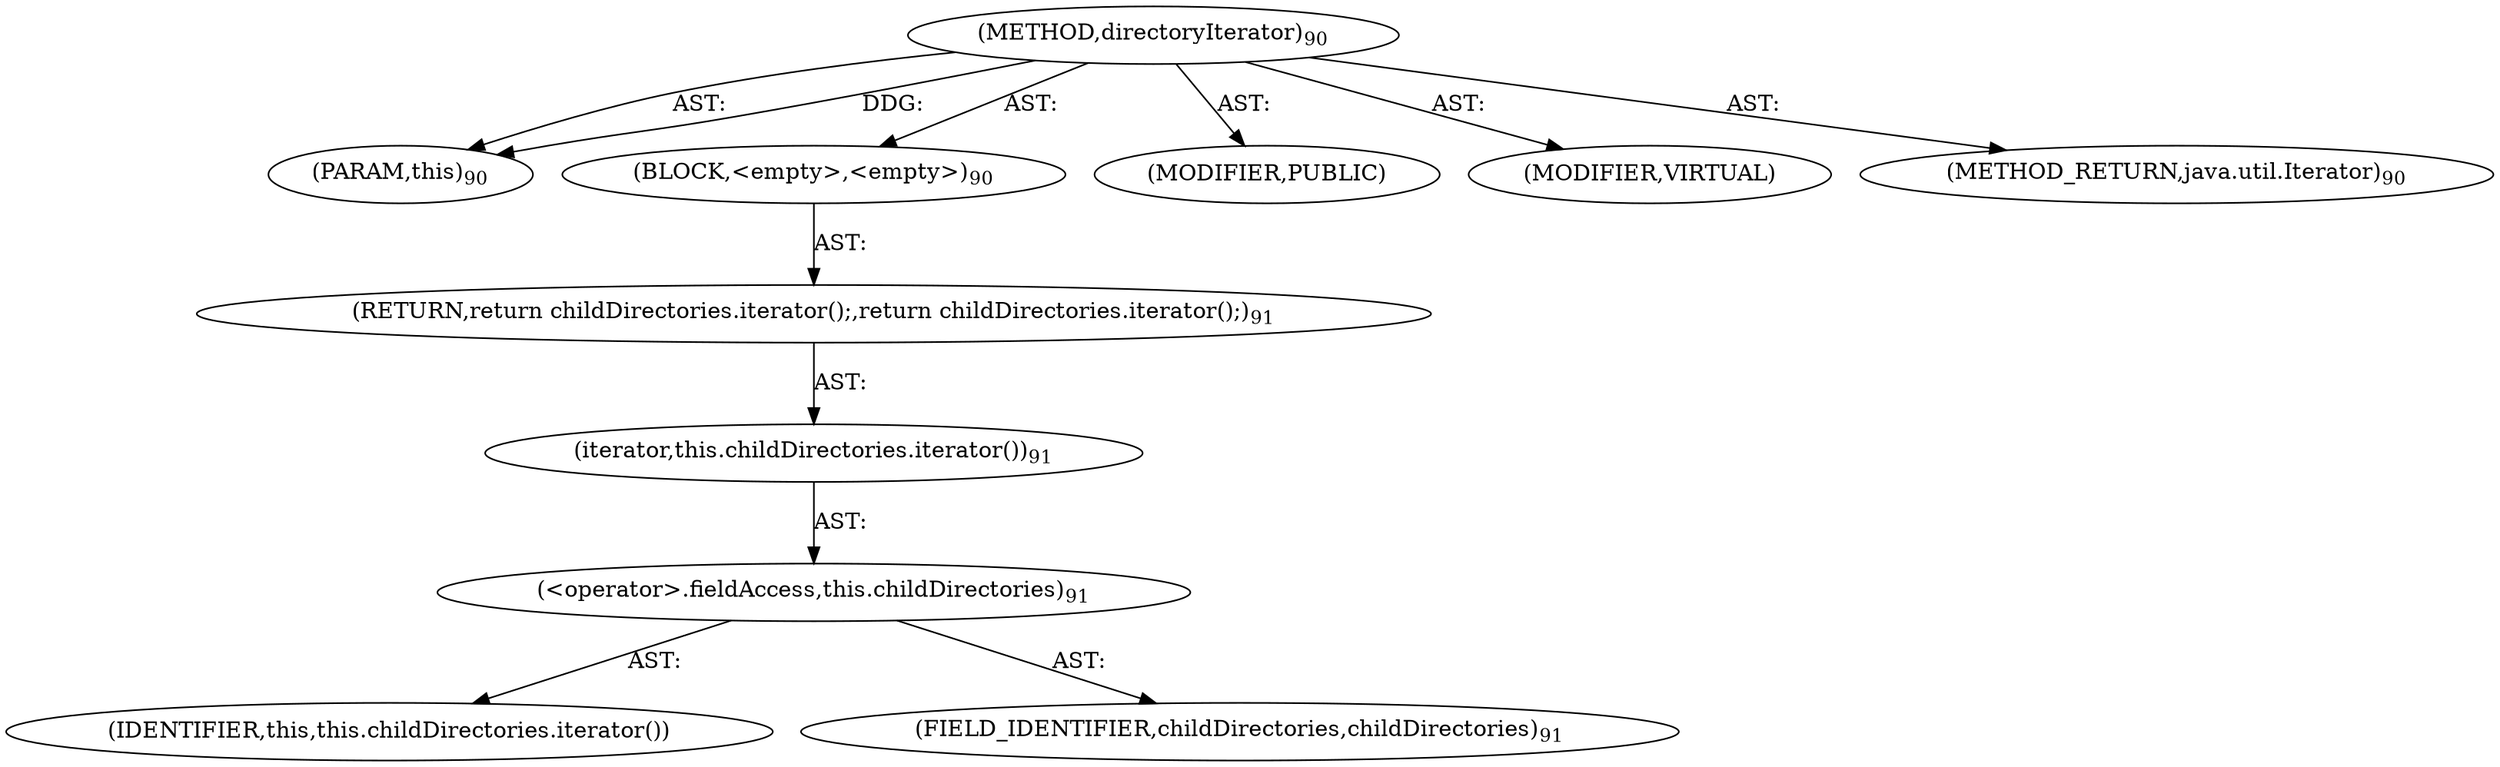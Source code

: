 digraph "directoryIterator" {  
"111669149700" [label = <(METHOD,directoryIterator)<SUB>90</SUB>> ]
"115964117002" [label = <(PARAM,this)<SUB>90</SUB>> ]
"25769803781" [label = <(BLOCK,&lt;empty&gt;,&lt;empty&gt;)<SUB>90</SUB>> ]
"146028888064" [label = <(RETURN,return childDirectories.iterator();,return childDirectories.iterator();)<SUB>91</SUB>> ]
"30064771094" [label = <(iterator,this.childDirectories.iterator())<SUB>91</SUB>> ]
"30064771095" [label = <(&lt;operator&gt;.fieldAccess,this.childDirectories)<SUB>91</SUB>> ]
"68719476754" [label = <(IDENTIFIER,this,this.childDirectories.iterator())> ]
"55834574857" [label = <(FIELD_IDENTIFIER,childDirectories,childDirectories)<SUB>91</SUB>> ]
"133143986188" [label = <(MODIFIER,PUBLIC)> ]
"133143986189" [label = <(MODIFIER,VIRTUAL)> ]
"128849018884" [label = <(METHOD_RETURN,java.util.Iterator)<SUB>90</SUB>> ]
  "111669149700" -> "115964117002"  [ label = "AST: "] 
  "111669149700" -> "25769803781"  [ label = "AST: "] 
  "111669149700" -> "133143986188"  [ label = "AST: "] 
  "111669149700" -> "133143986189"  [ label = "AST: "] 
  "111669149700" -> "128849018884"  [ label = "AST: "] 
  "25769803781" -> "146028888064"  [ label = "AST: "] 
  "146028888064" -> "30064771094"  [ label = "AST: "] 
  "30064771094" -> "30064771095"  [ label = "AST: "] 
  "30064771095" -> "68719476754"  [ label = "AST: "] 
  "30064771095" -> "55834574857"  [ label = "AST: "] 
  "111669149700" -> "115964117002"  [ label = "DDG: "] 
}
